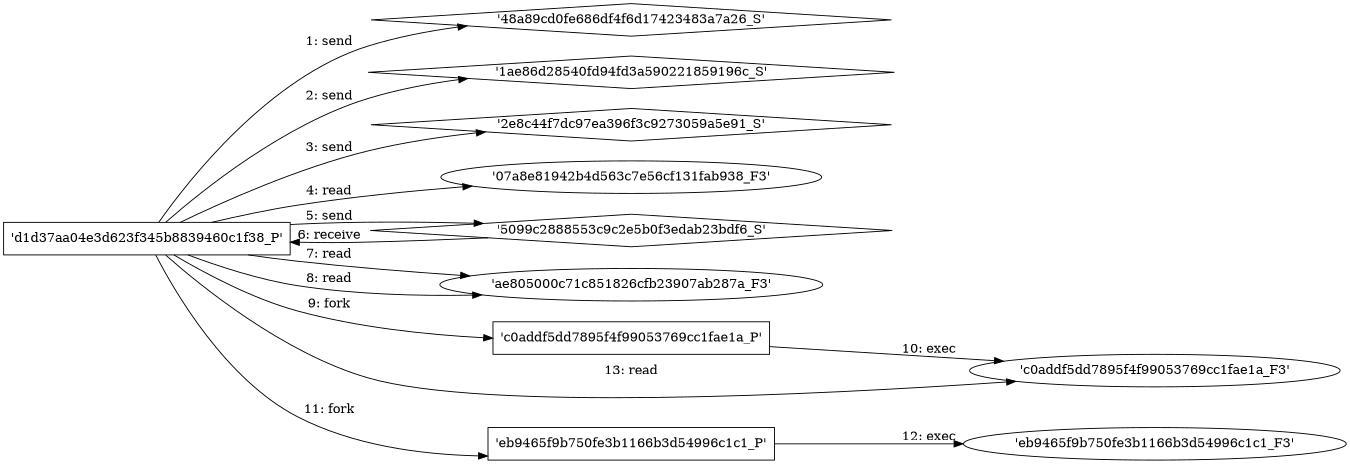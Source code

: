 digraph "D:\Learning\Paper\apt\基于CTI的攻击预警\Dataset\攻击图\ASGfromALLCTI\2017 in Snort Rules.dot" {
rankdir="LR"
size="9"
fixedsize="false"
splines="true"
nodesep=0.3
ranksep=0
fontsize=10
overlap="scalexy"
engine= "neato"
	"'48a89cd0fe686df4f6d17423483a7a26_S'" [node_type=Socket shape=diamond]
	"'d1d37aa04e3d623f345b8839460c1f38_P'" [node_type=Process shape=box]
	"'d1d37aa04e3d623f345b8839460c1f38_P'" -> "'48a89cd0fe686df4f6d17423483a7a26_S'" [label="1: send"]
	"'1ae86d28540fd94fd3a590221859196c_S'" [node_type=Socket shape=diamond]
	"'d1d37aa04e3d623f345b8839460c1f38_P'" [node_type=Process shape=box]
	"'d1d37aa04e3d623f345b8839460c1f38_P'" -> "'1ae86d28540fd94fd3a590221859196c_S'" [label="2: send"]
	"'2e8c44f7dc97ea396f3c9273059a5e91_S'" [node_type=Socket shape=diamond]
	"'d1d37aa04e3d623f345b8839460c1f38_P'" [node_type=Process shape=box]
	"'d1d37aa04e3d623f345b8839460c1f38_P'" -> "'2e8c44f7dc97ea396f3c9273059a5e91_S'" [label="3: send"]
	"'07a8e81942b4d563c7e56cf131fab938_F3'" [node_type=file shape=ellipse]
	"'d1d37aa04e3d623f345b8839460c1f38_P'" [node_type=Process shape=box]
	"'d1d37aa04e3d623f345b8839460c1f38_P'" -> "'07a8e81942b4d563c7e56cf131fab938_F3'" [label="4: read"]
	"'5099c2888553c9c2e5b0f3edab23bdf6_S'" [node_type=Socket shape=diamond]
	"'d1d37aa04e3d623f345b8839460c1f38_P'" [node_type=Process shape=box]
	"'d1d37aa04e3d623f345b8839460c1f38_P'" -> "'5099c2888553c9c2e5b0f3edab23bdf6_S'" [label="5: send"]
	"'5099c2888553c9c2e5b0f3edab23bdf6_S'" -> "'d1d37aa04e3d623f345b8839460c1f38_P'" [label="6: receive"]
	"'ae805000c71c851826cfb23907ab287a_F3'" [node_type=file shape=ellipse]
	"'d1d37aa04e3d623f345b8839460c1f38_P'" [node_type=Process shape=box]
	"'d1d37aa04e3d623f345b8839460c1f38_P'" -> "'ae805000c71c851826cfb23907ab287a_F3'" [label="7: read"]
	"'ae805000c71c851826cfb23907ab287a_F3'" [node_type=file shape=ellipse]
	"'d1d37aa04e3d623f345b8839460c1f38_P'" [node_type=Process shape=box]
	"'d1d37aa04e3d623f345b8839460c1f38_P'" -> "'ae805000c71c851826cfb23907ab287a_F3'" [label="8: read"]
	"'d1d37aa04e3d623f345b8839460c1f38_P'" [node_type=Process shape=box]
	"'c0addf5dd7895f4f99053769cc1fae1a_P'" [node_type=Process shape=box]
	"'d1d37aa04e3d623f345b8839460c1f38_P'" -> "'c0addf5dd7895f4f99053769cc1fae1a_P'" [label="9: fork"]
	"'c0addf5dd7895f4f99053769cc1fae1a_P'" [node_type=Process shape=box]
	"'c0addf5dd7895f4f99053769cc1fae1a_F3'" [node_type=File shape=ellipse]
	"'c0addf5dd7895f4f99053769cc1fae1a_P'" -> "'c0addf5dd7895f4f99053769cc1fae1a_F3'" [label="10: exec"]
	"'d1d37aa04e3d623f345b8839460c1f38_P'" [node_type=Process shape=box]
	"'eb9465f9b750fe3b1166b3d54996c1c1_P'" [node_type=Process shape=box]
	"'d1d37aa04e3d623f345b8839460c1f38_P'" -> "'eb9465f9b750fe3b1166b3d54996c1c1_P'" [label="11: fork"]
	"'eb9465f9b750fe3b1166b3d54996c1c1_P'" [node_type=Process shape=box]
	"'eb9465f9b750fe3b1166b3d54996c1c1_F3'" [node_type=File shape=ellipse]
	"'eb9465f9b750fe3b1166b3d54996c1c1_P'" -> "'eb9465f9b750fe3b1166b3d54996c1c1_F3'" [label="12: exec"]
	"'c0addf5dd7895f4f99053769cc1fae1a_F3'" [node_type=file shape=ellipse]
	"'d1d37aa04e3d623f345b8839460c1f38_P'" [node_type=Process shape=box]
	"'d1d37aa04e3d623f345b8839460c1f38_P'" -> "'c0addf5dd7895f4f99053769cc1fae1a_F3'" [label="13: read"]
}
